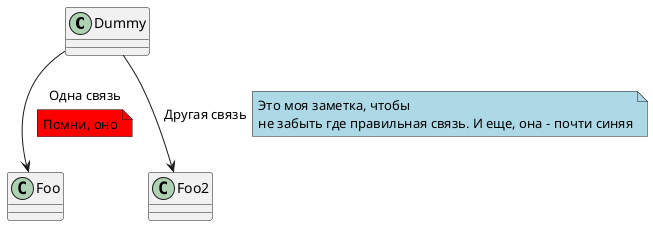 
@startuml
class Dummy
Dummy --> Foo : Одна связь
note on link #red: Помни, оно
Dummy --> Foo2 : Другая связь 
note right on link #lightblue 
Это моя заметка, чтобы
не забыть где правильная связь. И еще, она - почти синяя
end note
@enduml